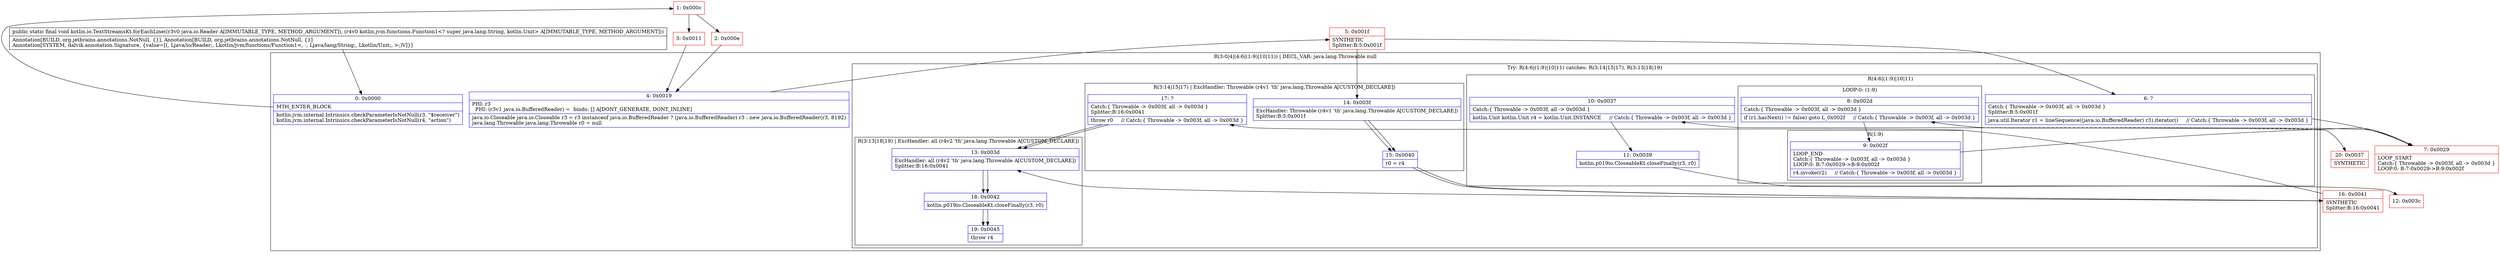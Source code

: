 digraph "CFG forkotlin.io.TextStreamsKt.forEachLine(Ljava\/io\/Reader;Lkotlin\/jvm\/functions\/Function1;)V" {
subgraph cluster_Region_1474808809 {
label = "R(3:0|4|(4:6|(1:9)|10|11)) | DECL_VAR: java.lang.Throwable null\l";
node [shape=record,color=blue];
Node_0 [shape=record,label="{0\:\ 0x0000|MTH_ENTER_BLOCK\l|kotlin.jvm.internal.Intrinsics.checkParameterIsNotNull(r3, \"$receiver\")\lkotlin.jvm.internal.Intrinsics.checkParameterIsNotNull(r4, \"action\")\l}"];
Node_4 [shape=record,label="{4\:\ 0x0019|PHI: r3 \l  PHI: (r3v1 java.io.BufferedReader) =  binds: [] A[DONT_GENERATE, DONT_INLINE]\l|java.io.Closeable java.io.Closeable r3 = r3 instanceof java.io.BufferedReader ? (java.io.BufferedReader) r3 : new java.io.BufferedReader(r3, 8192)\ljava.lang.Throwable java.lang.Throwable r0 = null\l}"];
subgraph cluster_TryCatchRegion_2051239153 {
label = "Try: R(4:6|(1:9)|10|11) catches: R(3:14|15|17), R(3:13|18|19)";
node [shape=record,color=blue];
subgraph cluster_Region_392706283 {
label = "R(4:6|(1:9)|10|11)";
node [shape=record,color=blue];
Node_6 [shape=record,label="{6\:\ ?|Catch:\{ Throwable \-\> 0x003f, all \-\> 0x003d \}\lSplitter:B:5:0x001f\l|java.util.Iterator r1 = lineSequence((java.io.BufferedReader) r3).iterator()     \/\/ Catch:\{ Throwable \-\> 0x003f, all \-\> 0x003d \}\l}"];
subgraph cluster_LoopRegion_1445616572 {
label = "LOOP:0: (1:9)";
node [shape=record,color=blue];
Node_8 [shape=record,label="{8\:\ 0x002d|Catch:\{ Throwable \-\> 0x003f, all \-\> 0x003d \}\l|if (r1.hasNext() != false) goto L_0x002f     \/\/ Catch:\{ Throwable \-\> 0x003f, all \-\> 0x003d \}\l}"];
subgraph cluster_Region_425793777 {
label = "R(1:9)";
node [shape=record,color=blue];
Node_9 [shape=record,label="{9\:\ 0x002f|LOOP_END\lCatch:\{ Throwable \-\> 0x003f, all \-\> 0x003d \}\lLOOP:0: B:7:0x0029\-\>B:9:0x002f\l|r4.invoke(r2)     \/\/ Catch:\{ Throwable \-\> 0x003f, all \-\> 0x003d \}\l}"];
}
}
Node_10 [shape=record,label="{10\:\ 0x0037|Catch:\{ Throwable \-\> 0x003f, all \-\> 0x003d \}\l|kotlin.Unit kotlin.Unit r4 = kotlin.Unit.INSTANCE     \/\/ Catch:\{ Throwable \-\> 0x003f, all \-\> 0x003d \}\l}"];
Node_11 [shape=record,label="{11\:\ 0x0039|kotlin.p019io.CloseableKt.closeFinally(r3, r0)\l}"];
}
subgraph cluster_Region_1695932903 {
label = "R(3:14|15|17) | ExcHandler: Throwable (r4v1 'th' java.lang.Throwable A[CUSTOM_DECLARE])\l";
node [shape=record,color=blue];
Node_14 [shape=record,label="{14\:\ 0x003f|ExcHandler: Throwable (r4v1 'th' java.lang.Throwable A[CUSTOM_DECLARE])\lSplitter:B:5:0x001f\l}"];
Node_15 [shape=record,label="{15\:\ 0x0040|r0 = r4\l}"];
Node_17 [shape=record,label="{17\:\ ?|Catch:\{ Throwable \-\> 0x003f, all \-\> 0x003d \}\lSplitter:B:16:0x0041\l|throw r0     \/\/ Catch:\{ Throwable \-\> 0x003f, all \-\> 0x003d \}\l}"];
}
subgraph cluster_Region_716785142 {
label = "R(3:13|18|19) | ExcHandler: all (r4v2 'th' java.lang.Throwable A[CUSTOM_DECLARE])\l";
node [shape=record,color=blue];
Node_13 [shape=record,label="{13\:\ 0x003d|ExcHandler: all (r4v2 'th' java.lang.Throwable A[CUSTOM_DECLARE])\lSplitter:B:16:0x0041\l}"];
Node_18 [shape=record,label="{18\:\ 0x0042|kotlin.p019io.CloseableKt.closeFinally(r3, r0)\l}"];
Node_19 [shape=record,label="{19\:\ 0x0045|throw r4\l}"];
}
}
}
subgraph cluster_Region_1695932903 {
label = "R(3:14|15|17) | ExcHandler: Throwable (r4v1 'th' java.lang.Throwable A[CUSTOM_DECLARE])\l";
node [shape=record,color=blue];
Node_14 [shape=record,label="{14\:\ 0x003f|ExcHandler: Throwable (r4v1 'th' java.lang.Throwable A[CUSTOM_DECLARE])\lSplitter:B:5:0x001f\l}"];
Node_15 [shape=record,label="{15\:\ 0x0040|r0 = r4\l}"];
Node_17 [shape=record,label="{17\:\ ?|Catch:\{ Throwable \-\> 0x003f, all \-\> 0x003d \}\lSplitter:B:16:0x0041\l|throw r0     \/\/ Catch:\{ Throwable \-\> 0x003f, all \-\> 0x003d \}\l}"];
}
subgraph cluster_Region_716785142 {
label = "R(3:13|18|19) | ExcHandler: all (r4v2 'th' java.lang.Throwable A[CUSTOM_DECLARE])\l";
node [shape=record,color=blue];
Node_13 [shape=record,label="{13\:\ 0x003d|ExcHandler: all (r4v2 'th' java.lang.Throwable A[CUSTOM_DECLARE])\lSplitter:B:16:0x0041\l}"];
Node_18 [shape=record,label="{18\:\ 0x0042|kotlin.p019io.CloseableKt.closeFinally(r3, r0)\l}"];
Node_19 [shape=record,label="{19\:\ 0x0045|throw r4\l}"];
}
Node_1 [shape=record,color=red,label="{1\:\ 0x000c}"];
Node_2 [shape=record,color=red,label="{2\:\ 0x000e}"];
Node_3 [shape=record,color=red,label="{3\:\ 0x0011}"];
Node_5 [shape=record,color=red,label="{5\:\ 0x001f|SYNTHETIC\lSplitter:B:5:0x001f\l}"];
Node_7 [shape=record,color=red,label="{7\:\ 0x0029|LOOP_START\lCatch:\{ Throwable \-\> 0x003f, all \-\> 0x003d \}\lLOOP:0: B:7:0x0029\-\>B:9:0x002f\l}"];
Node_12 [shape=record,color=red,label="{12\:\ 0x003c}"];
Node_16 [shape=record,color=red,label="{16\:\ 0x0041|SYNTHETIC\lSplitter:B:16:0x0041\l}"];
Node_20 [shape=record,color=red,label="{20\:\ 0x0037|SYNTHETIC\l}"];
MethodNode[shape=record,label="{public static final void kotlin.io.TextStreamsKt.forEachLine((r3v0 java.io.Reader A[IMMUTABLE_TYPE, METHOD_ARGUMENT]), (r4v0 kotlin.jvm.functions.Function1\<? super java.lang.String, kotlin.Unit\> A[IMMUTABLE_TYPE, METHOD_ARGUMENT]))  | Annotation[BUILD, org.jetbrains.annotations.NotNull, \{\}], Annotation[BUILD, org.jetbrains.annotations.NotNull, \{\}]\lAnnotation[SYSTEM, dalvik.annotation.Signature, \{value=[(, Ljava\/io\/Reader;, Lkotlin\/jvm\/functions\/Function1\<, \-, Ljava\/lang\/String;, Lkotlin\/Unit;, \>;)V]\}]\l}"];
MethodNode -> Node_0;
Node_0 -> Node_1;
Node_4 -> Node_5;
Node_6 -> Node_7;
Node_8 -> Node_9;
Node_8 -> Node_20[style=dashed];
Node_9 -> Node_7;
Node_10 -> Node_11;
Node_11 -> Node_12;
Node_14 -> Node_15;
Node_15 -> Node_16;
Node_17 -> Node_13;
Node_13 -> Node_18;
Node_18 -> Node_19;
Node_14 -> Node_15;
Node_15 -> Node_16;
Node_17 -> Node_13;
Node_13 -> Node_18;
Node_18 -> Node_19;
Node_1 -> Node_2;
Node_1 -> Node_3;
Node_2 -> Node_4;
Node_3 -> Node_4;
Node_5 -> Node_6;
Node_5 -> Node_14;
Node_7 -> Node_8;
Node_16 -> Node_17;
Node_16 -> Node_13;
Node_20 -> Node_10;
}

